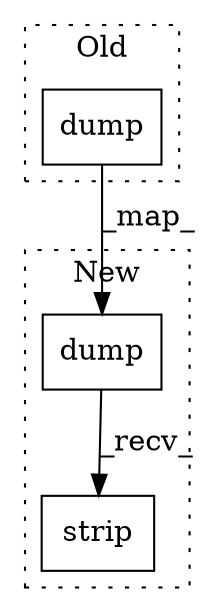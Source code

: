 digraph G {
subgraph cluster0 {
1 [label="dump" a="32" s="5246,5268" l="5,1" shape="box"];
label = "Old";
style="dotted";
}
subgraph cluster1 {
2 [label="dump" a="32" s="5254,5276" l="5,1" shape="box"];
3 [label="strip" a="32" s="5278" l="7" shape="box"];
label = "New";
style="dotted";
}
1 -> 2 [label="_map_"];
2 -> 3 [label="_recv_"];
}